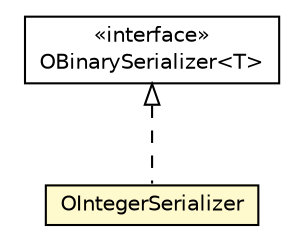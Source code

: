 #!/usr/local/bin/dot
#
# Class diagram 
# Generated by UMLGraph version R5_6-24-gf6e263 (http://www.umlgraph.org/)
#

digraph G {
	edge [fontname="Helvetica",fontsize=10,labelfontname="Helvetica",labelfontsize=10];
	node [fontname="Helvetica",fontsize=10,shape=plaintext];
	nodesep=0.25;
	ranksep=0.5;
	// com.orientechnologies.common.serialization.types.OBinarySerializer<T>
	c2152196 [label=<<table title="com.orientechnologies.common.serialization.types.OBinarySerializer" border="0" cellborder="1" cellspacing="0" cellpadding="2" port="p" href="./OBinarySerializer.html">
		<tr><td><table border="0" cellspacing="0" cellpadding="1">
<tr><td align="center" balign="center"> &#171;interface&#187; </td></tr>
<tr><td align="center" balign="center"> OBinarySerializer&lt;T&gt; </td></tr>
		</table></td></tr>
		</table>>, URL="./OBinarySerializer.html", fontname="Helvetica", fontcolor="black", fontsize=10.0];
	// com.orientechnologies.common.serialization.types.OIntegerSerializer
	c2152199 [label=<<table title="com.orientechnologies.common.serialization.types.OIntegerSerializer" border="0" cellborder="1" cellspacing="0" cellpadding="2" port="p" bgcolor="lemonChiffon" href="./OIntegerSerializer.html">
		<tr><td><table border="0" cellspacing="0" cellpadding="1">
<tr><td align="center" balign="center"> OIntegerSerializer </td></tr>
		</table></td></tr>
		</table>>, URL="./OIntegerSerializer.html", fontname="Helvetica", fontcolor="black", fontsize=10.0];
	//com.orientechnologies.common.serialization.types.OIntegerSerializer implements com.orientechnologies.common.serialization.types.OBinarySerializer<T>
	c2152196:p -> c2152199:p [dir=back,arrowtail=empty,style=dashed];
}

